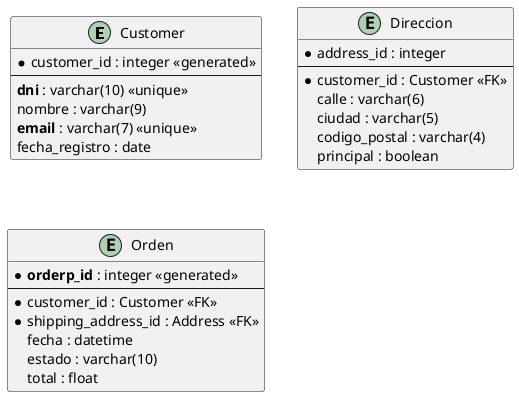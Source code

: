 @startuml

entity Customer {
    *customer_id : integer <<generated>>
    --
    **dni** : varchar(10) <<unique>>
    nombre : varchar(9)
    **email** : varchar(7) <<unique>>
    fecha_registro : date
}



entity "Direccion" as Address {
    *address_id : integer
    --
    *customer_id : Customer <<FK>>
    calle : varchar(6)
    ciudad : varchar(5)
    codigo_postal : varchar(4)
    principal : boolean
}


entity "Orden" as Orderp {
    * **orderp_id** : integer <<generated>>
    --
    *customer_id : Customer <<FK>>
    *shipping_address_id : Address <<FK>>
    fecha : datetime
    estado : varchar(10)
    total : float
}



@enduml